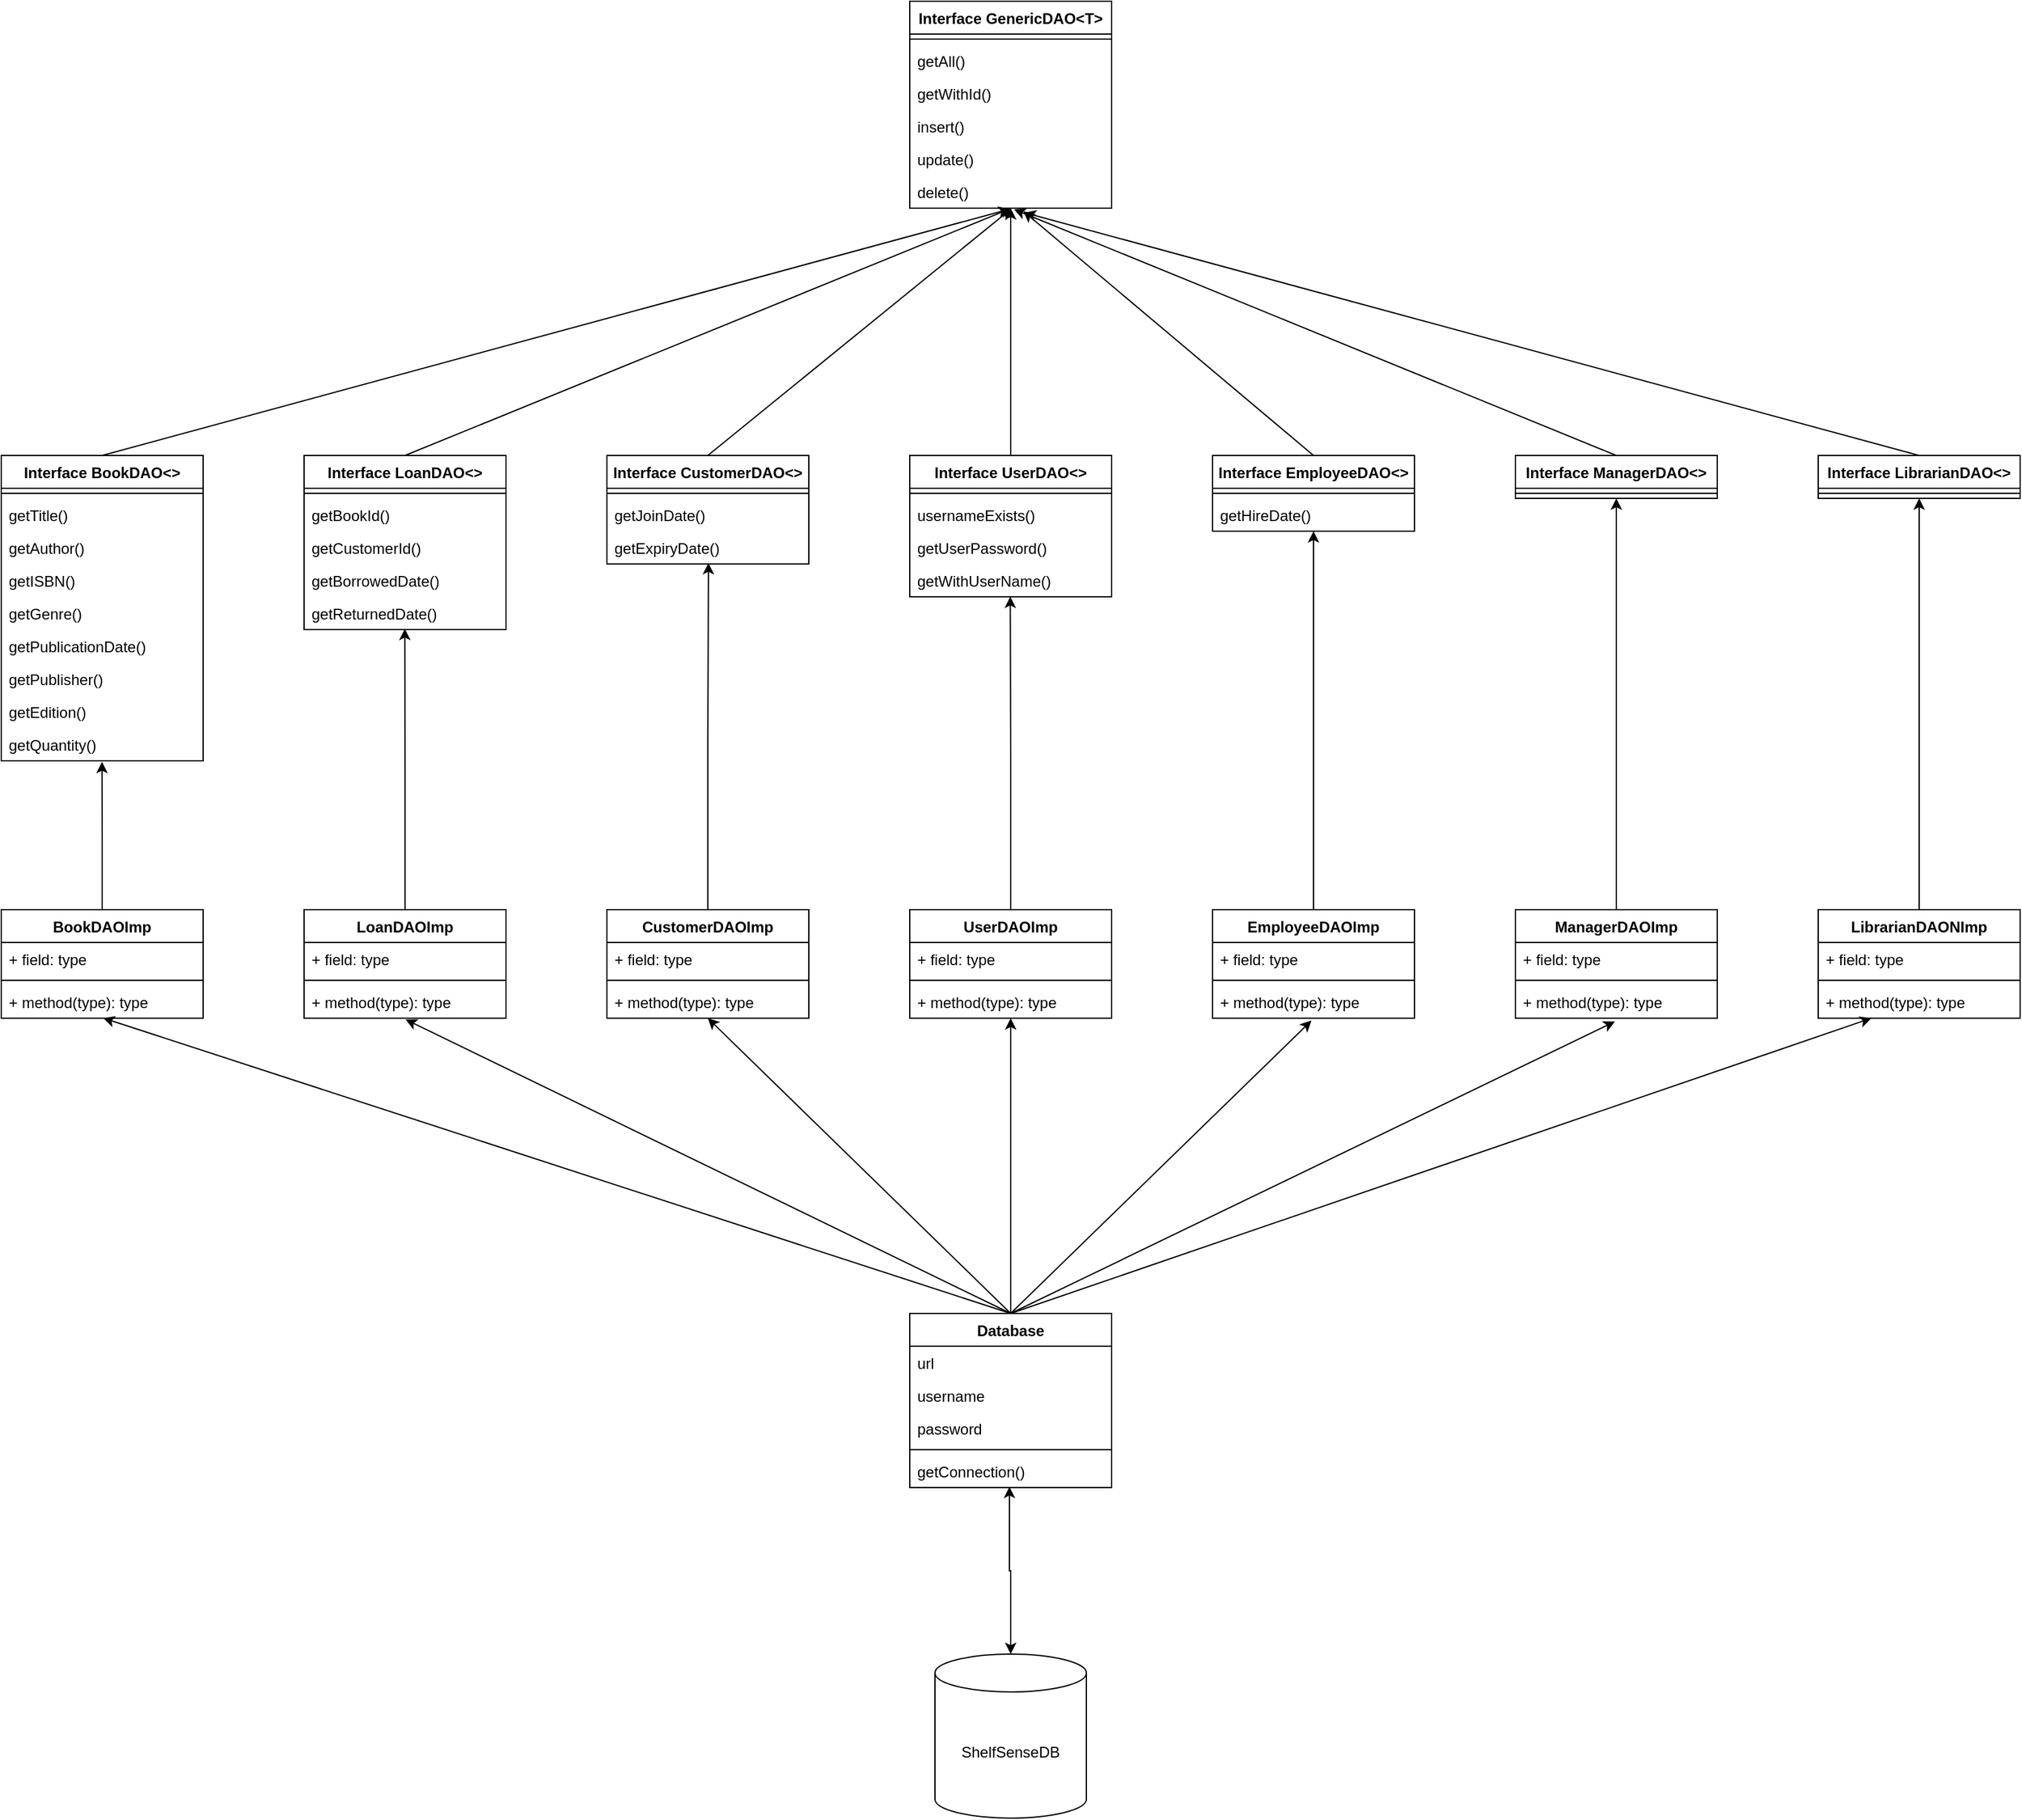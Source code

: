 <mxfile version="21.6.8" type="device">
  <diagram id="ncMZb6zQZ9onMzHo6gFL" name="Page-1">
    <mxGraphModel dx="3434" dy="2689" grid="1" gridSize="10" guides="1" tooltips="1" connect="1" arrows="1" fold="1" page="1" pageScale="1" pageWidth="827" pageHeight="1169" math="0" shadow="0">
      <root>
        <mxCell id="0" />
        <mxCell id="1" parent="0" />
        <mxCell id="jGwisV1q2mzHCZAk24RO-1" value="Interface GenericDAO&amp;lt;T&amp;gt;" style="swimlane;fontStyle=1;align=center;verticalAlign=top;childLayout=stackLayout;horizontal=1;startSize=26;horizontalStack=0;resizeParent=1;resizeParentMax=0;resizeLast=0;collapsible=1;marginBottom=0;whiteSpace=wrap;html=1;" parent="1" vertex="1">
          <mxGeometry x="320" y="-40" width="160" height="164" as="geometry" />
        </mxCell>
        <mxCell id="jGwisV1q2mzHCZAk24RO-2" value="" style="line;strokeWidth=1;fillColor=none;align=left;verticalAlign=middle;spacingTop=-1;spacingLeft=3;spacingRight=3;rotatable=0;labelPosition=right;points=[];portConstraint=eastwest;strokeColor=inherit;" parent="jGwisV1q2mzHCZAk24RO-1" vertex="1">
          <mxGeometry y="26" width="160" height="8" as="geometry" />
        </mxCell>
        <mxCell id="jGwisV1q2mzHCZAk24RO-3" value="getAll()" style="text;strokeColor=none;fillColor=none;align=left;verticalAlign=top;spacingLeft=4;spacingRight=4;overflow=hidden;rotatable=0;points=[[0,0.5],[1,0.5]];portConstraint=eastwest;whiteSpace=wrap;html=1;" parent="jGwisV1q2mzHCZAk24RO-1" vertex="1">
          <mxGeometry y="34" width="160" height="26" as="geometry" />
        </mxCell>
        <mxCell id="jGwisV1q2mzHCZAk24RO-4" value="getWithId()" style="text;strokeColor=none;fillColor=none;align=left;verticalAlign=top;spacingLeft=4;spacingRight=4;overflow=hidden;rotatable=0;points=[[0,0.5],[1,0.5]];portConstraint=eastwest;whiteSpace=wrap;html=1;" parent="jGwisV1q2mzHCZAk24RO-1" vertex="1">
          <mxGeometry y="60" width="160" height="26" as="geometry" />
        </mxCell>
        <mxCell id="jGwisV1q2mzHCZAk24RO-6" value="insert()" style="text;strokeColor=none;fillColor=none;align=left;verticalAlign=top;spacingLeft=4;spacingRight=4;overflow=hidden;rotatable=0;points=[[0,0.5],[1,0.5]];portConstraint=eastwest;whiteSpace=wrap;html=1;" parent="jGwisV1q2mzHCZAk24RO-1" vertex="1">
          <mxGeometry y="86" width="160" height="26" as="geometry" />
        </mxCell>
        <mxCell id="jGwisV1q2mzHCZAk24RO-7" value="update()" style="text;strokeColor=none;fillColor=none;align=left;verticalAlign=top;spacingLeft=4;spacingRight=4;overflow=hidden;rotatable=0;points=[[0,0.5],[1,0.5]];portConstraint=eastwest;whiteSpace=wrap;html=1;" parent="jGwisV1q2mzHCZAk24RO-1" vertex="1">
          <mxGeometry y="112" width="160" height="26" as="geometry" />
        </mxCell>
        <mxCell id="jGwisV1q2mzHCZAk24RO-8" value="delete()" style="text;strokeColor=none;fillColor=none;align=left;verticalAlign=top;spacingLeft=4;spacingRight=4;overflow=hidden;rotatable=0;points=[[0,0.5],[1,0.5]];portConstraint=eastwest;whiteSpace=wrap;html=1;" parent="jGwisV1q2mzHCZAk24RO-1" vertex="1">
          <mxGeometry y="138" width="160" height="26" as="geometry" />
        </mxCell>
        <mxCell id="qw7kBWVBRqkDFuiBS2pM-1" value="Interface UserDAO&amp;lt;&amp;gt;" style="swimlane;fontStyle=1;align=center;verticalAlign=top;childLayout=stackLayout;horizontal=1;startSize=26;horizontalStack=0;resizeParent=1;resizeParentMax=0;resizeLast=0;collapsible=1;marginBottom=0;whiteSpace=wrap;html=1;" parent="1" vertex="1">
          <mxGeometry x="320" y="320" width="160" height="112" as="geometry" />
        </mxCell>
        <mxCell id="qw7kBWVBRqkDFuiBS2pM-2" value="" style="line;strokeWidth=1;fillColor=none;align=left;verticalAlign=middle;spacingTop=-1;spacingLeft=3;spacingRight=3;rotatable=0;labelPosition=right;points=[];portConstraint=eastwest;strokeColor=inherit;" parent="qw7kBWVBRqkDFuiBS2pM-1" vertex="1">
          <mxGeometry y="26" width="160" height="8" as="geometry" />
        </mxCell>
        <mxCell id="qw7kBWVBRqkDFuiBS2pM-3" value="usernameExists()" style="text;strokeColor=none;fillColor=none;align=left;verticalAlign=top;spacingLeft=4;spacingRight=4;overflow=hidden;rotatable=0;points=[[0,0.5],[1,0.5]];portConstraint=eastwest;whiteSpace=wrap;html=1;" parent="qw7kBWVBRqkDFuiBS2pM-1" vertex="1">
          <mxGeometry y="34" width="160" height="26" as="geometry" />
        </mxCell>
        <mxCell id="qw7kBWVBRqkDFuiBS2pM-4" value="getUserPassword()" style="text;strokeColor=none;fillColor=none;align=left;verticalAlign=top;spacingLeft=4;spacingRight=4;overflow=hidden;rotatable=0;points=[[0,0.5],[1,0.5]];portConstraint=eastwest;whiteSpace=wrap;html=1;" parent="qw7kBWVBRqkDFuiBS2pM-1" vertex="1">
          <mxGeometry y="60" width="160" height="26" as="geometry" />
        </mxCell>
        <mxCell id="qw7kBWVBRqkDFuiBS2pM-5" value="getWithUserName()" style="text;strokeColor=none;fillColor=none;align=left;verticalAlign=top;spacingLeft=4;spacingRight=4;overflow=hidden;rotatable=0;points=[[0,0.5],[1,0.5]];portConstraint=eastwest;whiteSpace=wrap;html=1;" parent="qw7kBWVBRqkDFuiBS2pM-1" vertex="1">
          <mxGeometry y="86" width="160" height="26" as="geometry" />
        </mxCell>
        <mxCell id="qw7kBWVBRqkDFuiBS2pM-6" value="Interface CustomerDAO&amp;lt;&amp;gt;" style="swimlane;fontStyle=1;align=center;verticalAlign=top;childLayout=stackLayout;horizontal=1;startSize=26;horizontalStack=0;resizeParent=1;resizeParentMax=0;resizeLast=0;collapsible=1;marginBottom=0;whiteSpace=wrap;html=1;" parent="1" vertex="1">
          <mxGeometry x="80" y="320" width="160" height="86" as="geometry">
            <mxRectangle x="240" y="550" width="100" height="30" as="alternateBounds" />
          </mxGeometry>
        </mxCell>
        <mxCell id="qw7kBWVBRqkDFuiBS2pM-7" value="" style="line;strokeWidth=1;fillColor=none;align=left;verticalAlign=middle;spacingTop=-1;spacingLeft=3;spacingRight=3;rotatable=0;labelPosition=right;points=[];portConstraint=eastwest;strokeColor=inherit;" parent="qw7kBWVBRqkDFuiBS2pM-6" vertex="1">
          <mxGeometry y="26" width="160" height="8" as="geometry" />
        </mxCell>
        <mxCell id="qw7kBWVBRqkDFuiBS2pM-8" value="getJoinDate()" style="text;strokeColor=none;fillColor=none;align=left;verticalAlign=top;spacingLeft=4;spacingRight=4;overflow=hidden;rotatable=0;points=[[0,0.5],[1,0.5]];portConstraint=eastwest;whiteSpace=wrap;html=1;" parent="qw7kBWVBRqkDFuiBS2pM-6" vertex="1">
          <mxGeometry y="34" width="160" height="26" as="geometry" />
        </mxCell>
        <mxCell id="qw7kBWVBRqkDFuiBS2pM-9" value="getExpiryDate()" style="text;strokeColor=none;fillColor=none;align=left;verticalAlign=top;spacingLeft=4;spacingRight=4;overflow=hidden;rotatable=0;points=[[0,0.5],[1,0.5]];portConstraint=eastwest;whiteSpace=wrap;html=1;" parent="qw7kBWVBRqkDFuiBS2pM-6" vertex="1">
          <mxGeometry y="60" width="160" height="26" as="geometry" />
        </mxCell>
        <mxCell id="qw7kBWVBRqkDFuiBS2pM-10" value="Interface EmployeeDAO&amp;lt;&amp;gt;" style="swimlane;fontStyle=1;align=center;verticalAlign=top;childLayout=stackLayout;horizontal=1;startSize=26;horizontalStack=0;resizeParent=1;resizeParentMax=0;resizeLast=0;collapsible=1;marginBottom=0;whiteSpace=wrap;html=1;" parent="1" vertex="1">
          <mxGeometry x="560" y="320" width="160" height="60" as="geometry" />
        </mxCell>
        <mxCell id="qw7kBWVBRqkDFuiBS2pM-11" value="" style="line;strokeWidth=1;fillColor=none;align=left;verticalAlign=middle;spacingTop=-1;spacingLeft=3;spacingRight=3;rotatable=0;labelPosition=right;points=[];portConstraint=eastwest;strokeColor=inherit;" parent="qw7kBWVBRqkDFuiBS2pM-10" vertex="1">
          <mxGeometry y="26" width="160" height="8" as="geometry" />
        </mxCell>
        <mxCell id="qw7kBWVBRqkDFuiBS2pM-12" value="getHireDate()" style="text;strokeColor=none;fillColor=none;align=left;verticalAlign=top;spacingLeft=4;spacingRight=4;overflow=hidden;rotatable=0;points=[[0,0.5],[1,0.5]];portConstraint=eastwest;whiteSpace=wrap;html=1;" parent="qw7kBWVBRqkDFuiBS2pM-10" vertex="1">
          <mxGeometry y="34" width="160" height="26" as="geometry" />
        </mxCell>
        <mxCell id="qw7kBWVBRqkDFuiBS2pM-14" value="Interface LoanDAO&amp;lt;&amp;gt;" style="swimlane;fontStyle=1;align=center;verticalAlign=top;childLayout=stackLayout;horizontal=1;startSize=26;horizontalStack=0;resizeParent=1;resizeParentMax=0;resizeLast=0;collapsible=1;marginBottom=0;whiteSpace=wrap;html=1;" parent="1" vertex="1">
          <mxGeometry x="-160" y="320" width="160" height="138" as="geometry">
            <mxRectangle x="240" y="550" width="100" height="30" as="alternateBounds" />
          </mxGeometry>
        </mxCell>
        <mxCell id="qw7kBWVBRqkDFuiBS2pM-15" value="" style="line;strokeWidth=1;fillColor=none;align=left;verticalAlign=middle;spacingTop=-1;spacingLeft=3;spacingRight=3;rotatable=0;labelPosition=right;points=[];portConstraint=eastwest;strokeColor=inherit;" parent="qw7kBWVBRqkDFuiBS2pM-14" vertex="1">
          <mxGeometry y="26" width="160" height="8" as="geometry" />
        </mxCell>
        <mxCell id="qw7kBWVBRqkDFuiBS2pM-16" value="getBookId()" style="text;strokeColor=none;fillColor=none;align=left;verticalAlign=top;spacingLeft=4;spacingRight=4;overflow=hidden;rotatable=0;points=[[0,0.5],[1,0.5]];portConstraint=eastwest;whiteSpace=wrap;html=1;" parent="qw7kBWVBRqkDFuiBS2pM-14" vertex="1">
          <mxGeometry y="34" width="160" height="26" as="geometry" />
        </mxCell>
        <mxCell id="qw7kBWVBRqkDFuiBS2pM-17" value="getCustomerId()" style="text;strokeColor=none;fillColor=none;align=left;verticalAlign=top;spacingLeft=4;spacingRight=4;overflow=hidden;rotatable=0;points=[[0,0.5],[1,0.5]];portConstraint=eastwest;whiteSpace=wrap;html=1;" parent="qw7kBWVBRqkDFuiBS2pM-14" vertex="1">
          <mxGeometry y="60" width="160" height="26" as="geometry" />
        </mxCell>
        <mxCell id="qw7kBWVBRqkDFuiBS2pM-18" value="getBorrowedDate()" style="text;strokeColor=none;fillColor=none;align=left;verticalAlign=top;spacingLeft=4;spacingRight=4;overflow=hidden;rotatable=0;points=[[0,0.5],[1,0.5]];portConstraint=eastwest;whiteSpace=wrap;html=1;" parent="qw7kBWVBRqkDFuiBS2pM-14" vertex="1">
          <mxGeometry y="86" width="160" height="26" as="geometry" />
        </mxCell>
        <mxCell id="qw7kBWVBRqkDFuiBS2pM-19" value="getReturnedDate()" style="text;strokeColor=none;fillColor=none;align=left;verticalAlign=top;spacingLeft=4;spacingRight=4;overflow=hidden;rotatable=0;points=[[0,0.5],[1,0.5]];portConstraint=eastwest;whiteSpace=wrap;html=1;" parent="qw7kBWVBRqkDFuiBS2pM-14" vertex="1">
          <mxGeometry y="112" width="160" height="26" as="geometry" />
        </mxCell>
        <mxCell id="qw7kBWVBRqkDFuiBS2pM-20" value="Interface BookDAO&amp;lt;&amp;gt;" style="swimlane;fontStyle=1;align=center;verticalAlign=top;childLayout=stackLayout;horizontal=1;startSize=26;horizontalStack=0;resizeParent=1;resizeParentMax=0;resizeLast=0;collapsible=1;marginBottom=0;whiteSpace=wrap;html=1;" parent="1" vertex="1">
          <mxGeometry x="-400" y="320" width="160" height="242" as="geometry">
            <mxRectangle x="240" y="550" width="100" height="30" as="alternateBounds" />
          </mxGeometry>
        </mxCell>
        <mxCell id="qw7kBWVBRqkDFuiBS2pM-21" value="" style="line;strokeWidth=1;fillColor=none;align=left;verticalAlign=middle;spacingTop=-1;spacingLeft=3;spacingRight=3;rotatable=0;labelPosition=right;points=[];portConstraint=eastwest;strokeColor=inherit;" parent="qw7kBWVBRqkDFuiBS2pM-20" vertex="1">
          <mxGeometry y="26" width="160" height="8" as="geometry" />
        </mxCell>
        <mxCell id="qw7kBWVBRqkDFuiBS2pM-22" value="getTitle()" style="text;strokeColor=none;fillColor=none;align=left;verticalAlign=top;spacingLeft=4;spacingRight=4;overflow=hidden;rotatable=0;points=[[0,0.5],[1,0.5]];portConstraint=eastwest;whiteSpace=wrap;html=1;" parent="qw7kBWVBRqkDFuiBS2pM-20" vertex="1">
          <mxGeometry y="34" width="160" height="26" as="geometry" />
        </mxCell>
        <mxCell id="qw7kBWVBRqkDFuiBS2pM-23" value="getAuthor()" style="text;strokeColor=none;fillColor=none;align=left;verticalAlign=top;spacingLeft=4;spacingRight=4;overflow=hidden;rotatable=0;points=[[0,0.5],[1,0.5]];portConstraint=eastwest;whiteSpace=wrap;html=1;" parent="qw7kBWVBRqkDFuiBS2pM-20" vertex="1">
          <mxGeometry y="60" width="160" height="26" as="geometry" />
        </mxCell>
        <mxCell id="qw7kBWVBRqkDFuiBS2pM-24" value="getISBN()" style="text;strokeColor=none;fillColor=none;align=left;verticalAlign=top;spacingLeft=4;spacingRight=4;overflow=hidden;rotatable=0;points=[[0,0.5],[1,0.5]];portConstraint=eastwest;whiteSpace=wrap;html=1;" parent="qw7kBWVBRqkDFuiBS2pM-20" vertex="1">
          <mxGeometry y="86" width="160" height="26" as="geometry" />
        </mxCell>
        <mxCell id="qw7kBWVBRqkDFuiBS2pM-27" value="getGenre()" style="text;strokeColor=none;fillColor=none;align=left;verticalAlign=top;spacingLeft=4;spacingRight=4;overflow=hidden;rotatable=0;points=[[0,0.5],[1,0.5]];portConstraint=eastwest;whiteSpace=wrap;html=1;" parent="qw7kBWVBRqkDFuiBS2pM-20" vertex="1">
          <mxGeometry y="112" width="160" height="26" as="geometry" />
        </mxCell>
        <mxCell id="qw7kBWVBRqkDFuiBS2pM-28" value="getPublicationDate()" style="text;strokeColor=none;fillColor=none;align=left;verticalAlign=top;spacingLeft=4;spacingRight=4;overflow=hidden;rotatable=0;points=[[0,0.5],[1,0.5]];portConstraint=eastwest;whiteSpace=wrap;html=1;" parent="qw7kBWVBRqkDFuiBS2pM-20" vertex="1">
          <mxGeometry y="138" width="160" height="26" as="geometry" />
        </mxCell>
        <mxCell id="qw7kBWVBRqkDFuiBS2pM-30" value="getPublisher()" style="text;strokeColor=none;fillColor=none;align=left;verticalAlign=top;spacingLeft=4;spacingRight=4;overflow=hidden;rotatable=0;points=[[0,0.5],[1,0.5]];portConstraint=eastwest;whiteSpace=wrap;html=1;" parent="qw7kBWVBRqkDFuiBS2pM-20" vertex="1">
          <mxGeometry y="164" width="160" height="26" as="geometry" />
        </mxCell>
        <mxCell id="qw7kBWVBRqkDFuiBS2pM-31" value="getEdition()" style="text;strokeColor=none;fillColor=none;align=left;verticalAlign=top;spacingLeft=4;spacingRight=4;overflow=hidden;rotatable=0;points=[[0,0.5],[1,0.5]];portConstraint=eastwest;whiteSpace=wrap;html=1;" parent="qw7kBWVBRqkDFuiBS2pM-20" vertex="1">
          <mxGeometry y="190" width="160" height="26" as="geometry" />
        </mxCell>
        <mxCell id="qw7kBWVBRqkDFuiBS2pM-25" value="getQuantity()" style="text;strokeColor=none;fillColor=none;align=left;verticalAlign=top;spacingLeft=4;spacingRight=4;overflow=hidden;rotatable=0;points=[[0,0.5],[1,0.5]];portConstraint=eastwest;whiteSpace=wrap;html=1;" parent="qw7kBWVBRqkDFuiBS2pM-20" vertex="1">
          <mxGeometry y="216" width="160" height="26" as="geometry" />
        </mxCell>
        <mxCell id="qw7kBWVBRqkDFuiBS2pM-34" value="" style="endArrow=classic;html=1;rounded=0;entryX=0.496;entryY=1.026;entryDx=0;entryDy=0;entryPerimeter=0;exitX=0.5;exitY=0;exitDx=0;exitDy=0;" parent="1" target="jGwisV1q2mzHCZAk24RO-8" edge="1" source="qw7kBWVBRqkDFuiBS2pM-20">
          <mxGeometry width="50" height="50" relative="1" as="geometry">
            <mxPoint x="-80" y="320" as="sourcePoint" />
            <mxPoint x="400" y="160" as="targetPoint" />
          </mxGeometry>
        </mxCell>
        <mxCell id="qw7kBWVBRqkDFuiBS2pM-35" value="" style="endArrow=classic;html=1;rounded=0;entryX=0.504;entryY=1;entryDx=0;entryDy=0;entryPerimeter=0;exitX=0.5;exitY=0;exitDx=0;exitDy=0;" parent="1" target="jGwisV1q2mzHCZAk24RO-8" edge="1" source="qw7kBWVBRqkDFuiBS2pM-14">
          <mxGeometry width="50" height="50" relative="1" as="geometry">
            <mxPoint x="160" y="320" as="sourcePoint" />
            <mxPoint x="400" y="160" as="targetPoint" />
          </mxGeometry>
        </mxCell>
        <mxCell id="qw7kBWVBRqkDFuiBS2pM-36" value="" style="endArrow=classic;html=1;rounded=0;entryX=0.504;entryY=1.013;entryDx=0;entryDy=0;entryPerimeter=0;exitX=0.5;exitY=0;exitDx=0;exitDy=0;" parent="1" target="jGwisV1q2mzHCZAk24RO-8" edge="1" source="qw7kBWVBRqkDFuiBS2pM-6">
          <mxGeometry width="50" height="50" relative="1" as="geometry">
            <mxPoint x="400" y="320" as="sourcePoint" />
            <mxPoint x="400" y="160" as="targetPoint" />
          </mxGeometry>
        </mxCell>
        <mxCell id="qw7kBWVBRqkDFuiBS2pM-37" value="" style="endArrow=classic;html=1;rounded=0;entryX=0.5;entryY=1;entryDx=0;entryDy=0;exitX=0.5;exitY=0;exitDx=0;exitDy=0;" parent="1" target="jGwisV1q2mzHCZAk24RO-1" edge="1" source="qw7kBWVBRqkDFuiBS2pM-1">
          <mxGeometry width="50" height="50" relative="1" as="geometry">
            <mxPoint x="640" y="320" as="sourcePoint" />
            <mxPoint x="400" y="160" as="targetPoint" />
          </mxGeometry>
        </mxCell>
        <mxCell id="qw7kBWVBRqkDFuiBS2pM-38" value="" style="endArrow=classic;html=1;rounded=0;entryX=0.517;entryY=1.038;entryDx=0;entryDy=0;entryPerimeter=0;" parent="1" target="jGwisV1q2mzHCZAk24RO-8" edge="1">
          <mxGeometry width="50" height="50" relative="1" as="geometry">
            <mxPoint x="880" y="320" as="sourcePoint" />
            <mxPoint x="400" y="160" as="targetPoint" />
          </mxGeometry>
        </mxCell>
        <mxCell id="jYOme4MT_DyEvnvyMpMs-6" style="edgeStyle=orthogonalEdgeStyle;rounded=0;orthogonalLoop=1;jettySize=auto;html=1;entryX=0.499;entryY=1.03;entryDx=0;entryDy=0;entryPerimeter=0;" parent="1" source="jYOme4MT_DyEvnvyMpMs-1" target="qw7kBWVBRqkDFuiBS2pM-25" edge="1">
          <mxGeometry relative="1" as="geometry">
            <mxPoint x="-320" y="570" as="targetPoint" />
          </mxGeometry>
        </mxCell>
        <mxCell id="jYOme4MT_DyEvnvyMpMs-1" value="BookDAOImp" style="swimlane;fontStyle=1;align=center;verticalAlign=top;childLayout=stackLayout;horizontal=1;startSize=26;horizontalStack=0;resizeParent=1;resizeParentMax=0;resizeLast=0;collapsible=1;marginBottom=0;whiteSpace=wrap;html=1;" parent="1" vertex="1">
          <mxGeometry x="-400" y="680" width="160" height="86" as="geometry" />
        </mxCell>
        <mxCell id="jYOme4MT_DyEvnvyMpMs-2" value="+ field: type" style="text;strokeColor=none;fillColor=none;align=left;verticalAlign=top;spacingLeft=4;spacingRight=4;overflow=hidden;rotatable=0;points=[[0,0.5],[1,0.5]];portConstraint=eastwest;whiteSpace=wrap;html=1;" parent="jYOme4MT_DyEvnvyMpMs-1" vertex="1">
          <mxGeometry y="26" width="160" height="26" as="geometry" />
        </mxCell>
        <mxCell id="jYOme4MT_DyEvnvyMpMs-3" value="" style="line;strokeWidth=1;fillColor=none;align=left;verticalAlign=middle;spacingTop=-1;spacingLeft=3;spacingRight=3;rotatable=0;labelPosition=right;points=[];portConstraint=eastwest;strokeColor=inherit;" parent="jYOme4MT_DyEvnvyMpMs-1" vertex="1">
          <mxGeometry y="52" width="160" height="8" as="geometry" />
        </mxCell>
        <mxCell id="jYOme4MT_DyEvnvyMpMs-4" value="+ method(type): type" style="text;strokeColor=none;fillColor=none;align=left;verticalAlign=top;spacingLeft=4;spacingRight=4;overflow=hidden;rotatable=0;points=[[0,0.5],[1,0.5]];portConstraint=eastwest;whiteSpace=wrap;html=1;" parent="jYOme4MT_DyEvnvyMpMs-1" vertex="1">
          <mxGeometry y="60" width="160" height="26" as="geometry" />
        </mxCell>
        <mxCell id="jYOme4MT_DyEvnvyMpMs-17" style="edgeStyle=orthogonalEdgeStyle;rounded=0;orthogonalLoop=1;jettySize=auto;html=1;entryX=0.499;entryY=0.974;entryDx=0;entryDy=0;entryPerimeter=0;" parent="1" source="jYOme4MT_DyEvnvyMpMs-13" target="qw7kBWVBRqkDFuiBS2pM-19" edge="1">
          <mxGeometry relative="1" as="geometry" />
        </mxCell>
        <mxCell id="jYOme4MT_DyEvnvyMpMs-13" value="LoanDAOImp" style="swimlane;fontStyle=1;align=center;verticalAlign=top;childLayout=stackLayout;horizontal=1;startSize=26;horizontalStack=0;resizeParent=1;resizeParentMax=0;resizeLast=0;collapsible=1;marginBottom=0;whiteSpace=wrap;html=1;" parent="1" vertex="1">
          <mxGeometry x="-160" y="680" width="160" height="86" as="geometry" />
        </mxCell>
        <mxCell id="jYOme4MT_DyEvnvyMpMs-14" value="+ field: type" style="text;strokeColor=none;fillColor=none;align=left;verticalAlign=top;spacingLeft=4;spacingRight=4;overflow=hidden;rotatable=0;points=[[0,0.5],[1,0.5]];portConstraint=eastwest;whiteSpace=wrap;html=1;" parent="jYOme4MT_DyEvnvyMpMs-13" vertex="1">
          <mxGeometry y="26" width="160" height="26" as="geometry" />
        </mxCell>
        <mxCell id="jYOme4MT_DyEvnvyMpMs-15" value="" style="line;strokeWidth=1;fillColor=none;align=left;verticalAlign=middle;spacingTop=-1;spacingLeft=3;spacingRight=3;rotatable=0;labelPosition=right;points=[];portConstraint=eastwest;strokeColor=inherit;" parent="jYOme4MT_DyEvnvyMpMs-13" vertex="1">
          <mxGeometry y="52" width="160" height="8" as="geometry" />
        </mxCell>
        <mxCell id="jYOme4MT_DyEvnvyMpMs-16" value="+ method(type): type" style="text;strokeColor=none;fillColor=none;align=left;verticalAlign=top;spacingLeft=4;spacingRight=4;overflow=hidden;rotatable=0;points=[[0,0.5],[1,0.5]];portConstraint=eastwest;whiteSpace=wrap;html=1;" parent="jYOme4MT_DyEvnvyMpMs-13" vertex="1">
          <mxGeometry y="60" width="160" height="26" as="geometry" />
        </mxCell>
        <mxCell id="i9m5YJxACep9AhCMJXW0-1" style="edgeStyle=orthogonalEdgeStyle;rounded=0;orthogonalLoop=1;jettySize=auto;html=1;" edge="1" parent="1" source="jYOme4MT_DyEvnvyMpMs-18" target="qw7kBWVBRqkDFuiBS2pM-10">
          <mxGeometry relative="1" as="geometry" />
        </mxCell>
        <mxCell id="jYOme4MT_DyEvnvyMpMs-18" value="EmployeeDAOImp" style="swimlane;fontStyle=1;align=center;verticalAlign=top;childLayout=stackLayout;horizontal=1;startSize=26;horizontalStack=0;resizeParent=1;resizeParentMax=0;resizeLast=0;collapsible=1;marginBottom=0;whiteSpace=wrap;html=1;" parent="1" vertex="1">
          <mxGeometry x="560" y="680" width="160" height="86" as="geometry" />
        </mxCell>
        <mxCell id="jYOme4MT_DyEvnvyMpMs-19" value="+ field: type" style="text;strokeColor=none;fillColor=none;align=left;verticalAlign=top;spacingLeft=4;spacingRight=4;overflow=hidden;rotatable=0;points=[[0,0.5],[1,0.5]];portConstraint=eastwest;whiteSpace=wrap;html=1;" parent="jYOme4MT_DyEvnvyMpMs-18" vertex="1">
          <mxGeometry y="26" width="160" height="26" as="geometry" />
        </mxCell>
        <mxCell id="jYOme4MT_DyEvnvyMpMs-20" value="" style="line;strokeWidth=1;fillColor=none;align=left;verticalAlign=middle;spacingTop=-1;spacingLeft=3;spacingRight=3;rotatable=0;labelPosition=right;points=[];portConstraint=eastwest;strokeColor=inherit;" parent="jYOme4MT_DyEvnvyMpMs-18" vertex="1">
          <mxGeometry y="52" width="160" height="8" as="geometry" />
        </mxCell>
        <mxCell id="jYOme4MT_DyEvnvyMpMs-21" value="+ method(type): type" style="text;strokeColor=none;fillColor=none;align=left;verticalAlign=top;spacingLeft=4;spacingRight=4;overflow=hidden;rotatable=0;points=[[0,0.5],[1,0.5]];portConstraint=eastwest;whiteSpace=wrap;html=1;" parent="jYOme4MT_DyEvnvyMpMs-18" vertex="1">
          <mxGeometry y="60" width="160" height="26" as="geometry" />
        </mxCell>
        <mxCell id="jYOme4MT_DyEvnvyMpMs-31" style="edgeStyle=orthogonalEdgeStyle;rounded=0;orthogonalLoop=1;jettySize=auto;html=1;entryX=0.498;entryY=0.994;entryDx=0;entryDy=0;entryPerimeter=0;" parent="1" source="jYOme4MT_DyEvnvyMpMs-22" target="qw7kBWVBRqkDFuiBS2pM-5" edge="1">
          <mxGeometry relative="1" as="geometry" />
        </mxCell>
        <mxCell id="jYOme4MT_DyEvnvyMpMs-22" value="UserDAOImp" style="swimlane;fontStyle=1;align=center;verticalAlign=top;childLayout=stackLayout;horizontal=1;startSize=26;horizontalStack=0;resizeParent=1;resizeParentMax=0;resizeLast=0;collapsible=1;marginBottom=0;whiteSpace=wrap;html=1;" parent="1" vertex="1">
          <mxGeometry x="320" y="680" width="160" height="86" as="geometry" />
        </mxCell>
        <mxCell id="jYOme4MT_DyEvnvyMpMs-23" value="+ field: type" style="text;strokeColor=none;fillColor=none;align=left;verticalAlign=top;spacingLeft=4;spacingRight=4;overflow=hidden;rotatable=0;points=[[0,0.5],[1,0.5]];portConstraint=eastwest;whiteSpace=wrap;html=1;" parent="jYOme4MT_DyEvnvyMpMs-22" vertex="1">
          <mxGeometry y="26" width="160" height="26" as="geometry" />
        </mxCell>
        <mxCell id="jYOme4MT_DyEvnvyMpMs-24" value="" style="line;strokeWidth=1;fillColor=none;align=left;verticalAlign=middle;spacingTop=-1;spacingLeft=3;spacingRight=3;rotatable=0;labelPosition=right;points=[];portConstraint=eastwest;strokeColor=inherit;" parent="jYOme4MT_DyEvnvyMpMs-22" vertex="1">
          <mxGeometry y="52" width="160" height="8" as="geometry" />
        </mxCell>
        <mxCell id="jYOme4MT_DyEvnvyMpMs-25" value="+ method(type): type" style="text;strokeColor=none;fillColor=none;align=left;verticalAlign=top;spacingLeft=4;spacingRight=4;overflow=hidden;rotatable=0;points=[[0,0.5],[1,0.5]];portConstraint=eastwest;whiteSpace=wrap;html=1;" parent="jYOme4MT_DyEvnvyMpMs-22" vertex="1">
          <mxGeometry y="60" width="160" height="26" as="geometry" />
        </mxCell>
        <mxCell id="jYOme4MT_DyEvnvyMpMs-30" style="edgeStyle=orthogonalEdgeStyle;rounded=0;orthogonalLoop=1;jettySize=auto;html=1;entryX=0.503;entryY=0.97;entryDx=0;entryDy=0;entryPerimeter=0;" parent="1" source="jYOme4MT_DyEvnvyMpMs-26" target="qw7kBWVBRqkDFuiBS2pM-9" edge="1">
          <mxGeometry relative="1" as="geometry">
            <mxPoint x="160" y="410" as="targetPoint" />
          </mxGeometry>
        </mxCell>
        <mxCell id="jYOme4MT_DyEvnvyMpMs-26" value="CustomerDAOImp" style="swimlane;fontStyle=1;align=center;verticalAlign=top;childLayout=stackLayout;horizontal=1;startSize=26;horizontalStack=0;resizeParent=1;resizeParentMax=0;resizeLast=0;collapsible=1;marginBottom=0;whiteSpace=wrap;html=1;" parent="1" vertex="1">
          <mxGeometry x="80" y="680" width="160" height="86" as="geometry" />
        </mxCell>
        <mxCell id="jYOme4MT_DyEvnvyMpMs-27" value="+ field: type" style="text;strokeColor=none;fillColor=none;align=left;verticalAlign=top;spacingLeft=4;spacingRight=4;overflow=hidden;rotatable=0;points=[[0,0.5],[1,0.5]];portConstraint=eastwest;whiteSpace=wrap;html=1;" parent="jYOme4MT_DyEvnvyMpMs-26" vertex="1">
          <mxGeometry y="26" width="160" height="26" as="geometry" />
        </mxCell>
        <mxCell id="jYOme4MT_DyEvnvyMpMs-28" value="" style="line;strokeWidth=1;fillColor=none;align=left;verticalAlign=middle;spacingTop=-1;spacingLeft=3;spacingRight=3;rotatable=0;labelPosition=right;points=[];portConstraint=eastwest;strokeColor=inherit;" parent="jYOme4MT_DyEvnvyMpMs-26" vertex="1">
          <mxGeometry y="52" width="160" height="8" as="geometry" />
        </mxCell>
        <mxCell id="jYOme4MT_DyEvnvyMpMs-29" value="+ method(type): type" style="text;strokeColor=none;fillColor=none;align=left;verticalAlign=top;spacingLeft=4;spacingRight=4;overflow=hidden;rotatable=0;points=[[0,0.5],[1,0.5]];portConstraint=eastwest;whiteSpace=wrap;html=1;" parent="jYOme4MT_DyEvnvyMpMs-26" vertex="1">
          <mxGeometry y="60" width="160" height="26" as="geometry" />
        </mxCell>
        <mxCell id="Ai3xca6f3cZGK_yHARRb-1" style="edgeStyle=orthogonalEdgeStyle;rounded=0;orthogonalLoop=1;jettySize=auto;html=1;entryX=0.494;entryY=0.975;entryDx=0;entryDy=0;entryPerimeter=0;startArrow=classic;startFill=1;" parent="1" source="Ai3xca6f3cZGK_yHARRb-2" target="Ai3xca6f3cZGK_yHARRb-8" edge="1">
          <mxGeometry relative="1" as="geometry" />
        </mxCell>
        <mxCell id="Ai3xca6f3cZGK_yHARRb-2" value="ShelfSenseDB" style="shape=cylinder3;whiteSpace=wrap;html=1;boundedLbl=1;backgroundOutline=1;size=15;" parent="1" vertex="1">
          <mxGeometry x="340" y="1270" width="120" height="130" as="geometry" />
        </mxCell>
        <mxCell id="i9m5YJxACep9AhCMJXW0-23" style="edgeStyle=orthogonalEdgeStyle;rounded=0;orthogonalLoop=1;jettySize=auto;html=1;" edge="1" parent="1" source="Ai3xca6f3cZGK_yHARRb-3" target="jYOme4MT_DyEvnvyMpMs-22">
          <mxGeometry relative="1" as="geometry" />
        </mxCell>
        <mxCell id="Ai3xca6f3cZGK_yHARRb-3" value="Database" style="swimlane;fontStyle=1;align=center;verticalAlign=top;childLayout=stackLayout;horizontal=1;startSize=26;horizontalStack=0;resizeParent=1;resizeParentMax=0;resizeLast=0;collapsible=1;marginBottom=0;whiteSpace=wrap;html=1;" parent="1" vertex="1">
          <mxGeometry x="320" y="1000" width="160" height="138" as="geometry" />
        </mxCell>
        <mxCell id="Ai3xca6f3cZGK_yHARRb-4" value="url" style="text;strokeColor=none;fillColor=none;align=left;verticalAlign=top;spacingLeft=4;spacingRight=4;overflow=hidden;rotatable=0;points=[[0,0.5],[1,0.5]];portConstraint=eastwest;whiteSpace=wrap;html=1;" parent="Ai3xca6f3cZGK_yHARRb-3" vertex="1">
          <mxGeometry y="26" width="160" height="26" as="geometry" />
        </mxCell>
        <mxCell id="Ai3xca6f3cZGK_yHARRb-5" value="username" style="text;strokeColor=none;fillColor=none;align=left;verticalAlign=top;spacingLeft=4;spacingRight=4;overflow=hidden;rotatable=0;points=[[0,0.5],[1,0.5]];portConstraint=eastwest;whiteSpace=wrap;html=1;" parent="Ai3xca6f3cZGK_yHARRb-3" vertex="1">
          <mxGeometry y="52" width="160" height="26" as="geometry" />
        </mxCell>
        <mxCell id="Ai3xca6f3cZGK_yHARRb-6" value="password" style="text;strokeColor=none;fillColor=none;align=left;verticalAlign=top;spacingLeft=4;spacingRight=4;overflow=hidden;rotatable=0;points=[[0,0.5],[1,0.5]];portConstraint=eastwest;whiteSpace=wrap;html=1;" parent="Ai3xca6f3cZGK_yHARRb-3" vertex="1">
          <mxGeometry y="78" width="160" height="26" as="geometry" />
        </mxCell>
        <mxCell id="Ai3xca6f3cZGK_yHARRb-7" value="" style="line;strokeWidth=1;fillColor=none;align=left;verticalAlign=middle;spacingTop=-1;spacingLeft=3;spacingRight=3;rotatable=0;labelPosition=right;points=[];portConstraint=eastwest;strokeColor=inherit;" parent="Ai3xca6f3cZGK_yHARRb-3" vertex="1">
          <mxGeometry y="104" width="160" height="8" as="geometry" />
        </mxCell>
        <mxCell id="Ai3xca6f3cZGK_yHARRb-8" value="getConnection()" style="text;strokeColor=none;fillColor=none;align=left;verticalAlign=top;spacingLeft=4;spacingRight=4;overflow=hidden;rotatable=0;points=[[0,0.5],[1,0.5]];portConstraint=eastwest;whiteSpace=wrap;html=1;" parent="Ai3xca6f3cZGK_yHARRb-3" vertex="1">
          <mxGeometry y="112" width="160" height="26" as="geometry" />
        </mxCell>
        <mxCell id="Ai3xca6f3cZGK_yHARRb-9" value="" style="endArrow=classic;html=1;rounded=0;exitX=0.5;exitY=0;exitDx=0;exitDy=0;entryX=0.505;entryY=0.997;entryDx=0;entryDy=0;entryPerimeter=0;" parent="1" source="Ai3xca6f3cZGK_yHARRb-3" target="jYOme4MT_DyEvnvyMpMs-4" edge="1">
          <mxGeometry width="50" height="50" relative="1" as="geometry">
            <mxPoint x="360" y="970" as="sourcePoint" />
            <mxPoint x="-84" y="771" as="targetPoint" />
          </mxGeometry>
        </mxCell>
        <mxCell id="Ai3xca6f3cZGK_yHARRb-10" value="" style="endArrow=classic;html=1;rounded=0;entryX=0.503;entryY=1.04;entryDx=0;entryDy=0;entryPerimeter=0;" parent="1" target="jYOme4MT_DyEvnvyMpMs-16" edge="1">
          <mxGeometry width="50" height="50" relative="1" as="geometry">
            <mxPoint x="400" y="1000" as="sourcePoint" />
            <mxPoint x="450" y="950" as="targetPoint" />
          </mxGeometry>
        </mxCell>
        <mxCell id="Ai3xca6f3cZGK_yHARRb-11" value="" style="endArrow=classic;html=1;rounded=0;entryX=0.5;entryY=1;entryDx=0;entryDy=0;" parent="1" target="jYOme4MT_DyEvnvyMpMs-26" edge="1">
          <mxGeometry width="50" height="50" relative="1" as="geometry">
            <mxPoint x="400" y="1000" as="sourcePoint" />
            <mxPoint x="450" y="950" as="targetPoint" />
          </mxGeometry>
        </mxCell>
        <mxCell id="Ai3xca6f3cZGK_yHARRb-13" value="" style="endArrow=classic;html=1;rounded=0;entryX=0.49;entryY=1.071;entryDx=0;entryDy=0;entryPerimeter=0;" parent="1" target="jYOme4MT_DyEvnvyMpMs-21" edge="1">
          <mxGeometry width="50" height="50" relative="1" as="geometry">
            <mxPoint x="400" y="1000" as="sourcePoint" />
            <mxPoint x="450" y="950" as="targetPoint" />
          </mxGeometry>
        </mxCell>
        <mxCell id="i9m5YJxACep9AhCMJXW0-2" value="Interface ManagerDAO&amp;lt;&amp;gt;" style="swimlane;fontStyle=1;align=center;verticalAlign=top;childLayout=stackLayout;horizontal=1;startSize=26;horizontalStack=0;resizeParent=1;resizeParentMax=0;resizeLast=0;collapsible=1;marginBottom=0;whiteSpace=wrap;html=1;" vertex="1" parent="1">
          <mxGeometry x="800" y="320" width="160" height="34" as="geometry" />
        </mxCell>
        <mxCell id="i9m5YJxACep9AhCMJXW0-3" value="" style="line;strokeWidth=1;fillColor=none;align=left;verticalAlign=middle;spacingTop=-1;spacingLeft=3;spacingRight=3;rotatable=0;labelPosition=right;points=[];portConstraint=eastwest;strokeColor=inherit;" vertex="1" parent="i9m5YJxACep9AhCMJXW0-2">
          <mxGeometry y="26" width="160" height="8" as="geometry" />
        </mxCell>
        <mxCell id="i9m5YJxACep9AhCMJXW0-5" value="Interface LibrarianDAO&amp;lt;&amp;gt;" style="swimlane;fontStyle=1;align=center;verticalAlign=top;childLayout=stackLayout;horizontal=1;startSize=26;horizontalStack=0;resizeParent=1;resizeParentMax=0;resizeLast=0;collapsible=1;marginBottom=0;whiteSpace=wrap;html=1;" vertex="1" parent="1">
          <mxGeometry x="1040" y="320" width="160" height="34" as="geometry" />
        </mxCell>
        <mxCell id="i9m5YJxACep9AhCMJXW0-6" value="" style="line;strokeWidth=1;fillColor=none;align=left;verticalAlign=middle;spacingTop=-1;spacingLeft=3;spacingRight=3;rotatable=0;labelPosition=right;points=[];portConstraint=eastwest;strokeColor=inherit;" vertex="1" parent="i9m5YJxACep9AhCMJXW0-5">
          <mxGeometry y="26" width="160" height="8" as="geometry" />
        </mxCell>
        <mxCell id="i9m5YJxACep9AhCMJXW0-16" style="edgeStyle=orthogonalEdgeStyle;rounded=0;orthogonalLoop=1;jettySize=auto;html=1;" edge="1" parent="1" source="i9m5YJxACep9AhCMJXW0-8" target="i9m5YJxACep9AhCMJXW0-2">
          <mxGeometry relative="1" as="geometry" />
        </mxCell>
        <mxCell id="i9m5YJxACep9AhCMJXW0-8" value="ManagerDAOImp" style="swimlane;fontStyle=1;align=center;verticalAlign=top;childLayout=stackLayout;horizontal=1;startSize=26;horizontalStack=0;resizeParent=1;resizeParentMax=0;resizeLast=0;collapsible=1;marginBottom=0;whiteSpace=wrap;html=1;" vertex="1" parent="1">
          <mxGeometry x="800" y="680" width="160" height="86" as="geometry" />
        </mxCell>
        <mxCell id="i9m5YJxACep9AhCMJXW0-9" value="+ field: type" style="text;strokeColor=none;fillColor=none;align=left;verticalAlign=top;spacingLeft=4;spacingRight=4;overflow=hidden;rotatable=0;points=[[0,0.5],[1,0.5]];portConstraint=eastwest;whiteSpace=wrap;html=1;" vertex="1" parent="i9m5YJxACep9AhCMJXW0-8">
          <mxGeometry y="26" width="160" height="26" as="geometry" />
        </mxCell>
        <mxCell id="i9m5YJxACep9AhCMJXW0-10" value="" style="line;strokeWidth=1;fillColor=none;align=left;verticalAlign=middle;spacingTop=-1;spacingLeft=3;spacingRight=3;rotatable=0;labelPosition=right;points=[];portConstraint=eastwest;strokeColor=inherit;" vertex="1" parent="i9m5YJxACep9AhCMJXW0-8">
          <mxGeometry y="52" width="160" height="8" as="geometry" />
        </mxCell>
        <mxCell id="i9m5YJxACep9AhCMJXW0-11" value="+ method(type): type" style="text;strokeColor=none;fillColor=none;align=left;verticalAlign=top;spacingLeft=4;spacingRight=4;overflow=hidden;rotatable=0;points=[[0,0.5],[1,0.5]];portConstraint=eastwest;whiteSpace=wrap;html=1;" vertex="1" parent="i9m5YJxACep9AhCMJXW0-8">
          <mxGeometry y="60" width="160" height="26" as="geometry" />
        </mxCell>
        <mxCell id="i9m5YJxACep9AhCMJXW0-17" style="edgeStyle=orthogonalEdgeStyle;rounded=0;orthogonalLoop=1;jettySize=auto;html=1;" edge="1" parent="1" source="i9m5YJxACep9AhCMJXW0-12" target="i9m5YJxACep9AhCMJXW0-5">
          <mxGeometry relative="1" as="geometry" />
        </mxCell>
        <mxCell id="i9m5YJxACep9AhCMJXW0-12" value="LibrarianDAONImp" style="swimlane;fontStyle=1;align=center;verticalAlign=top;childLayout=stackLayout;horizontal=1;startSize=26;horizontalStack=0;resizeParent=1;resizeParentMax=0;resizeLast=0;collapsible=1;marginBottom=0;whiteSpace=wrap;html=1;" vertex="1" parent="1">
          <mxGeometry x="1040" y="680" width="160" height="86" as="geometry" />
        </mxCell>
        <mxCell id="i9m5YJxACep9AhCMJXW0-13" value="+ field: type" style="text;strokeColor=none;fillColor=none;align=left;verticalAlign=top;spacingLeft=4;spacingRight=4;overflow=hidden;rotatable=0;points=[[0,0.5],[1,0.5]];portConstraint=eastwest;whiteSpace=wrap;html=1;" vertex="1" parent="i9m5YJxACep9AhCMJXW0-12">
          <mxGeometry y="26" width="160" height="26" as="geometry" />
        </mxCell>
        <mxCell id="i9m5YJxACep9AhCMJXW0-14" value="" style="line;strokeWidth=1;fillColor=none;align=left;verticalAlign=middle;spacingTop=-1;spacingLeft=3;spacingRight=3;rotatable=0;labelPosition=right;points=[];portConstraint=eastwest;strokeColor=inherit;" vertex="1" parent="i9m5YJxACep9AhCMJXW0-12">
          <mxGeometry y="52" width="160" height="8" as="geometry" />
        </mxCell>
        <mxCell id="i9m5YJxACep9AhCMJXW0-15" value="+ method(type): type" style="text;strokeColor=none;fillColor=none;align=left;verticalAlign=top;spacingLeft=4;spacingRight=4;overflow=hidden;rotatable=0;points=[[0,0.5],[1,0.5]];portConstraint=eastwest;whiteSpace=wrap;html=1;" vertex="1" parent="i9m5YJxACep9AhCMJXW0-12">
          <mxGeometry y="60" width="160" height="26" as="geometry" />
        </mxCell>
        <mxCell id="i9m5YJxACep9AhCMJXW0-19" value="" style="endArrow=classic;html=1;rounded=0;exitX=0.5;exitY=0;exitDx=0;exitDy=0;entryX=0.563;entryY=1.094;entryDx=0;entryDy=0;entryPerimeter=0;" edge="1" parent="1" source="qw7kBWVBRqkDFuiBS2pM-10" target="jGwisV1q2mzHCZAk24RO-8">
          <mxGeometry width="50" height="50" relative="1" as="geometry">
            <mxPoint x="1100" y="260" as="sourcePoint" />
            <mxPoint x="1150" y="210" as="targetPoint" />
          </mxGeometry>
        </mxCell>
        <mxCell id="i9m5YJxACep9AhCMJXW0-20" value="" style="endArrow=classic;html=1;rounded=0;exitX=0.5;exitY=0;exitDx=0;exitDy=0;entryX=0.569;entryY=1.137;entryDx=0;entryDy=0;entryPerimeter=0;" edge="1" parent="1" source="i9m5YJxACep9AhCMJXW0-5" target="jGwisV1q2mzHCZAk24RO-8">
          <mxGeometry width="50" height="50" relative="1" as="geometry">
            <mxPoint x="1410" y="240" as="sourcePoint" />
            <mxPoint x="1460" y="190" as="targetPoint" />
          </mxGeometry>
        </mxCell>
        <mxCell id="i9m5YJxACep9AhCMJXW0-21" value="" style="endArrow=classic;html=1;rounded=0;exitX=0.5;exitY=0;exitDx=0;exitDy=0;entryX=0.493;entryY=1.103;entryDx=0;entryDy=0;entryPerimeter=0;" edge="1" parent="1" source="Ai3xca6f3cZGK_yHARRb-3" target="i9m5YJxACep9AhCMJXW0-11">
          <mxGeometry width="50" height="50" relative="1" as="geometry">
            <mxPoint x="680" y="1050" as="sourcePoint" />
            <mxPoint x="730" y="1000" as="targetPoint" />
          </mxGeometry>
        </mxCell>
        <mxCell id="i9m5YJxACep9AhCMJXW0-22" value="" style="endArrow=classic;html=1;rounded=0;exitX=0.5;exitY=0;exitDx=0;exitDy=0;" edge="1" parent="1" source="Ai3xca6f3cZGK_yHARRb-3" target="i9m5YJxACep9AhCMJXW0-15">
          <mxGeometry width="50" height="50" relative="1" as="geometry">
            <mxPoint x="610" y="1040" as="sourcePoint" />
            <mxPoint x="660" y="990" as="targetPoint" />
          </mxGeometry>
        </mxCell>
      </root>
    </mxGraphModel>
  </diagram>
</mxfile>
